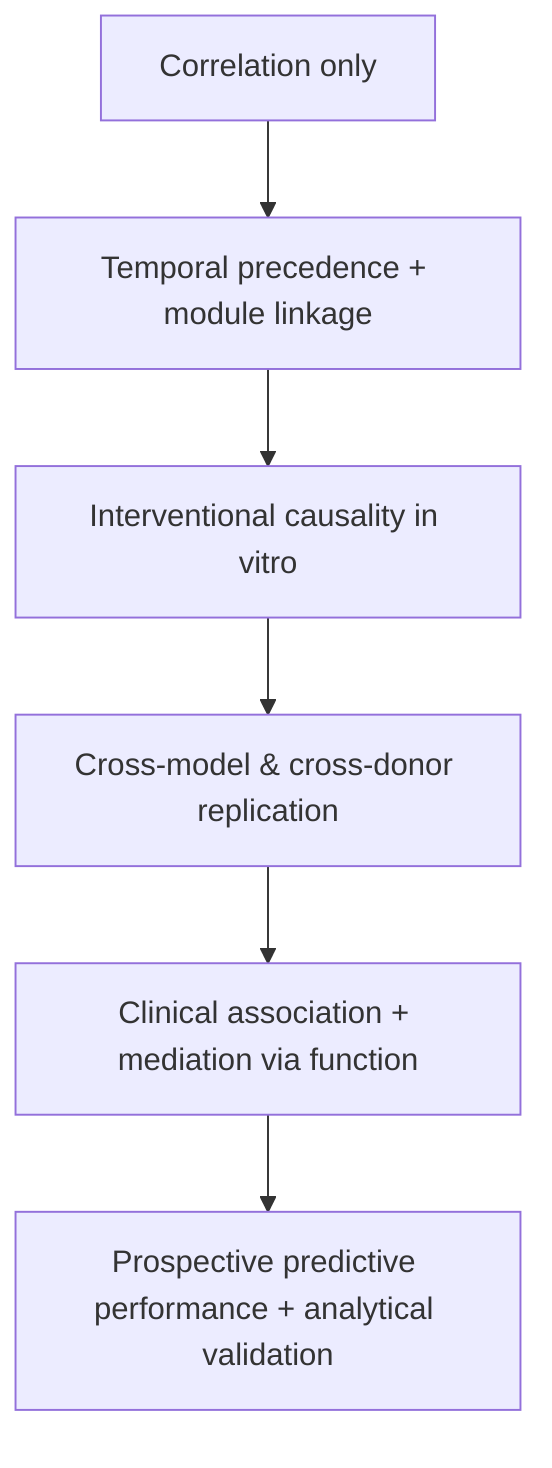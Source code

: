 graph TD
  E0[Correlation only] --> E1[Temporal precedence + module linkage]
  E1 --> E2[Interventional causality in vitro]
  E2 --> E3[Cross-model & cross-donor replication]
  E3 --> E4[Clinical association + mediation via function]
  E4 --> E5[Prospective predictive performance + analytical validation]